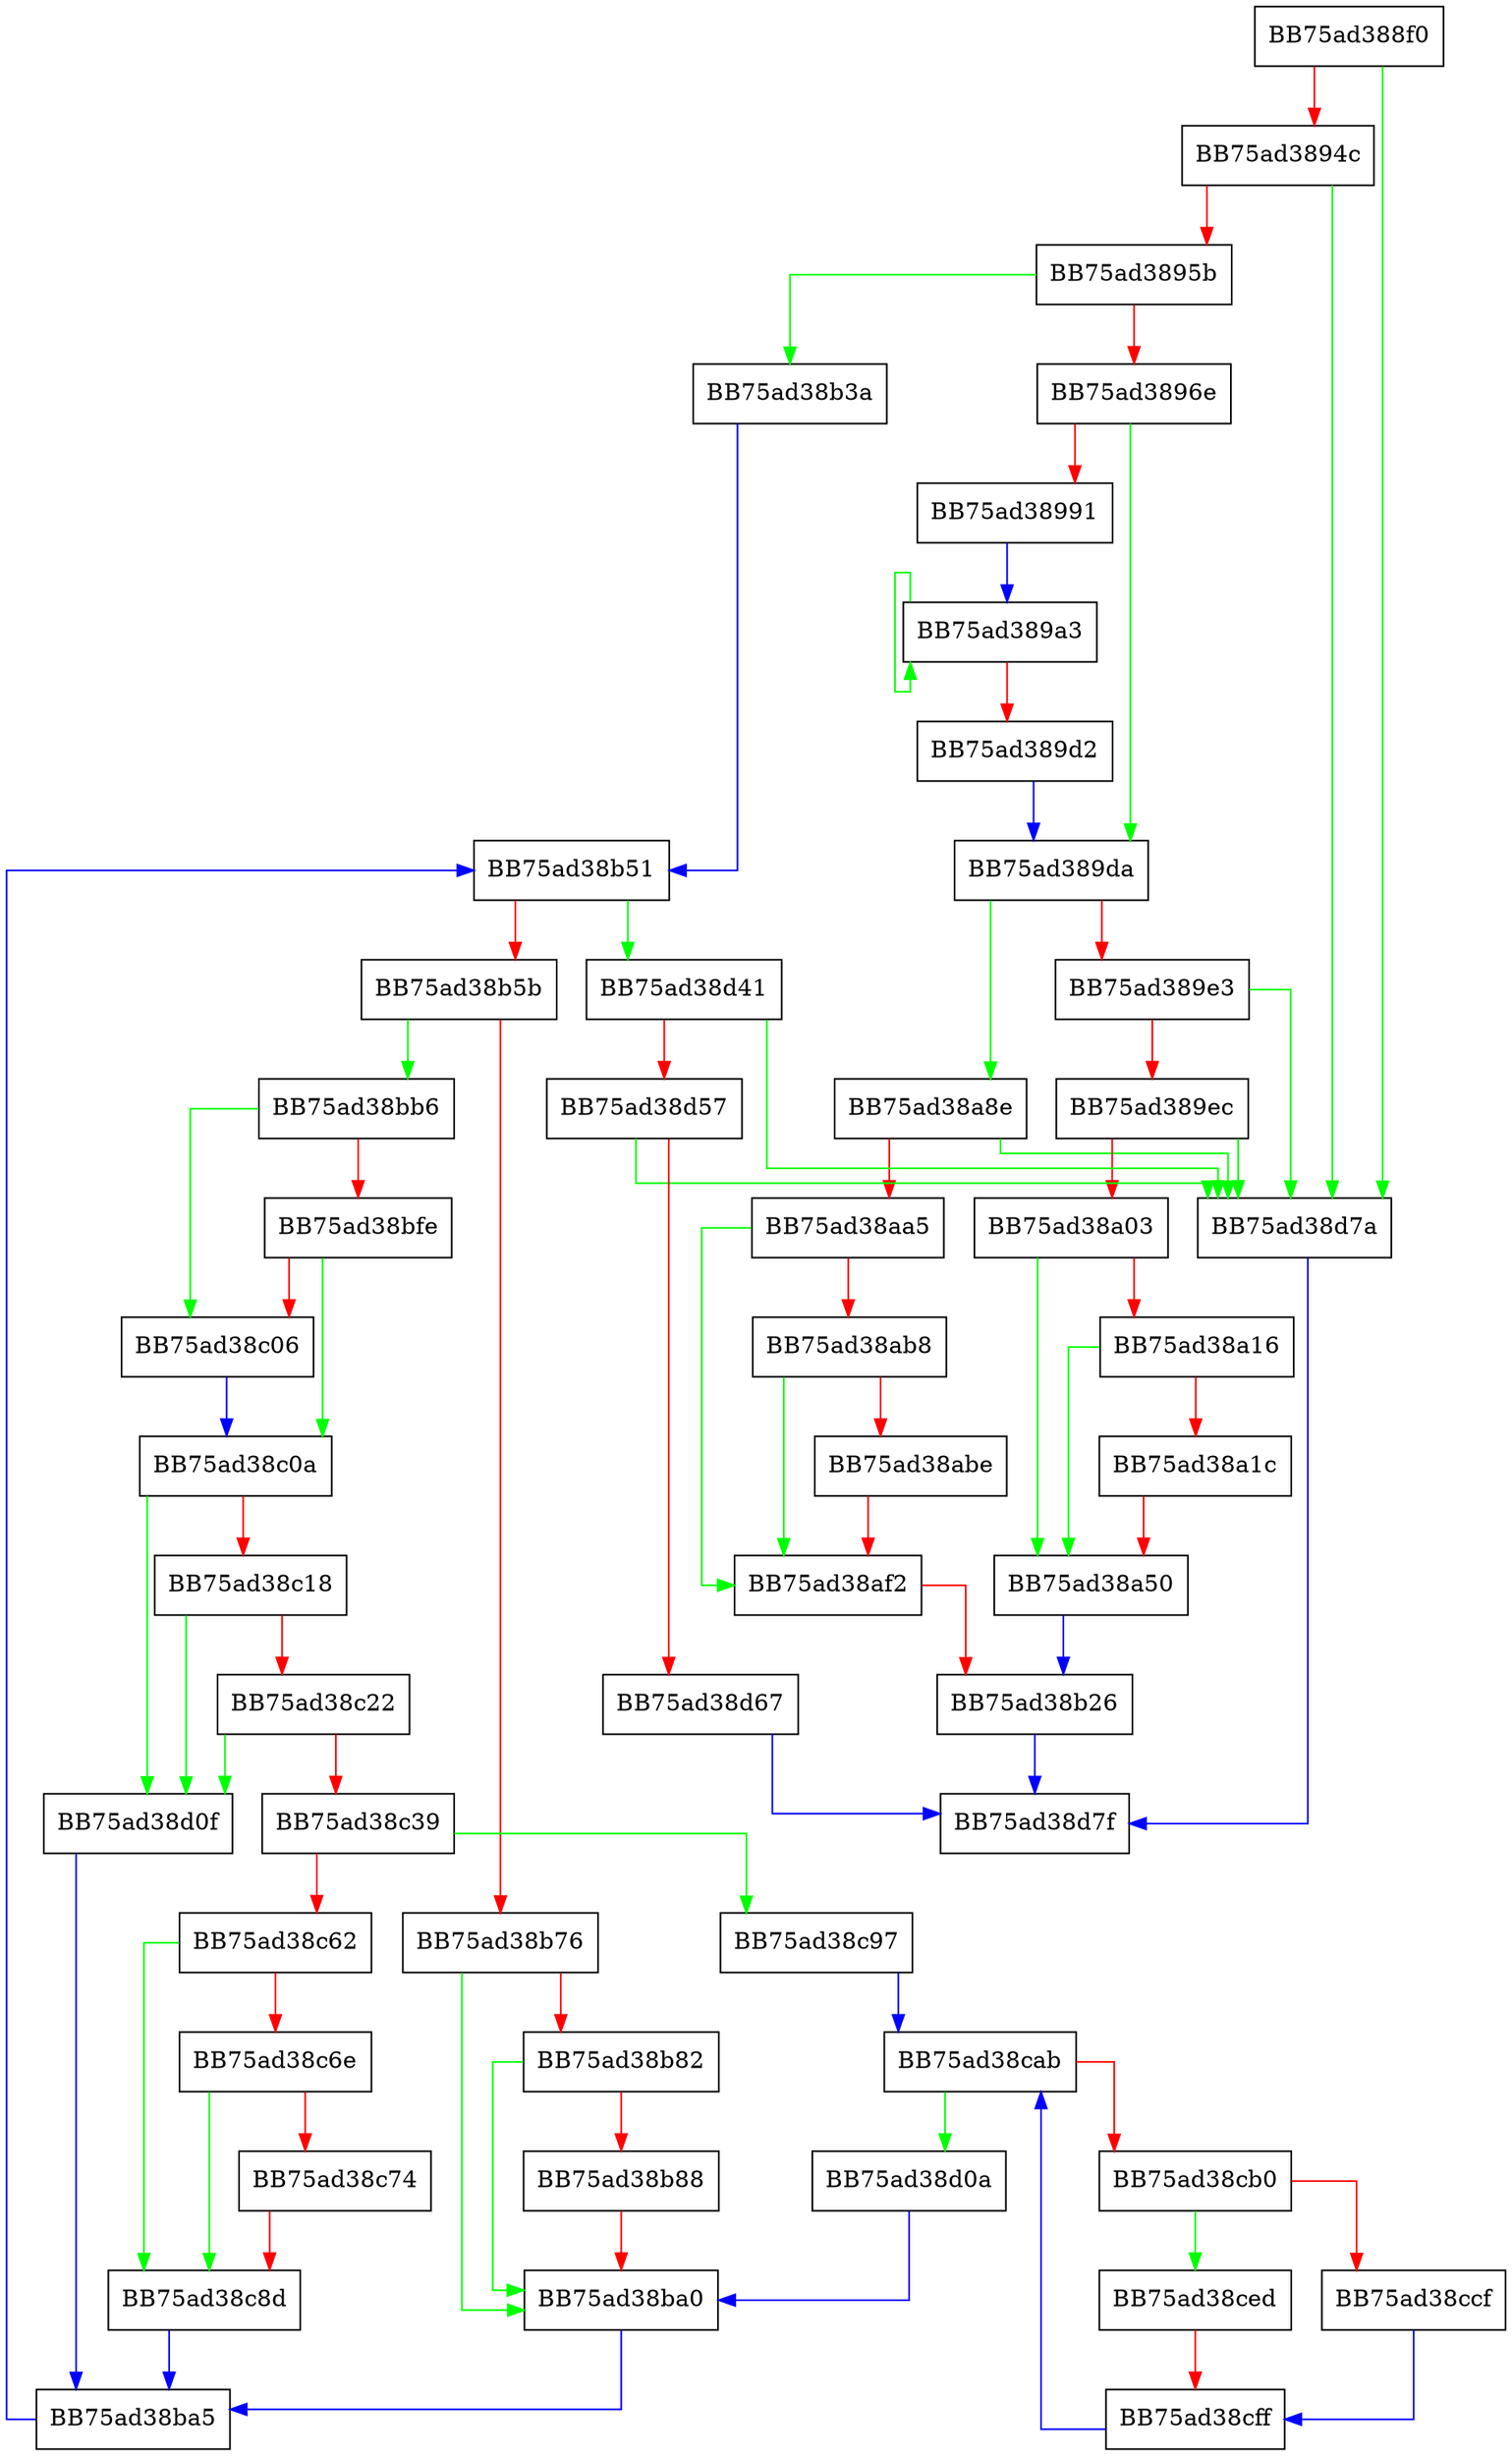 digraph CheckDetection {
  node [shape="box"];
  graph [splines=ortho];
  BB75ad388f0 -> BB75ad38d7a [color="green"];
  BB75ad388f0 -> BB75ad3894c [color="red"];
  BB75ad3894c -> BB75ad38d7a [color="green"];
  BB75ad3894c -> BB75ad3895b [color="red"];
  BB75ad3895b -> BB75ad38b3a [color="green"];
  BB75ad3895b -> BB75ad3896e [color="red"];
  BB75ad3896e -> BB75ad389da [color="green"];
  BB75ad3896e -> BB75ad38991 [color="red"];
  BB75ad38991 -> BB75ad389a3 [color="blue"];
  BB75ad389a3 -> BB75ad389a3 [color="green"];
  BB75ad389a3 -> BB75ad389d2 [color="red"];
  BB75ad389d2 -> BB75ad389da [color="blue"];
  BB75ad389da -> BB75ad38a8e [color="green"];
  BB75ad389da -> BB75ad389e3 [color="red"];
  BB75ad389e3 -> BB75ad38d7a [color="green"];
  BB75ad389e3 -> BB75ad389ec [color="red"];
  BB75ad389ec -> BB75ad38d7a [color="green"];
  BB75ad389ec -> BB75ad38a03 [color="red"];
  BB75ad38a03 -> BB75ad38a50 [color="green"];
  BB75ad38a03 -> BB75ad38a16 [color="red"];
  BB75ad38a16 -> BB75ad38a50 [color="green"];
  BB75ad38a16 -> BB75ad38a1c [color="red"];
  BB75ad38a1c -> BB75ad38a50 [color="red"];
  BB75ad38a50 -> BB75ad38b26 [color="blue"];
  BB75ad38a8e -> BB75ad38d7a [color="green"];
  BB75ad38a8e -> BB75ad38aa5 [color="red"];
  BB75ad38aa5 -> BB75ad38af2 [color="green"];
  BB75ad38aa5 -> BB75ad38ab8 [color="red"];
  BB75ad38ab8 -> BB75ad38af2 [color="green"];
  BB75ad38ab8 -> BB75ad38abe [color="red"];
  BB75ad38abe -> BB75ad38af2 [color="red"];
  BB75ad38af2 -> BB75ad38b26 [color="red"];
  BB75ad38b26 -> BB75ad38d7f [color="blue"];
  BB75ad38b3a -> BB75ad38b51 [color="blue"];
  BB75ad38b51 -> BB75ad38d41 [color="green"];
  BB75ad38b51 -> BB75ad38b5b [color="red"];
  BB75ad38b5b -> BB75ad38bb6 [color="green"];
  BB75ad38b5b -> BB75ad38b76 [color="red"];
  BB75ad38b76 -> BB75ad38ba0 [color="green"];
  BB75ad38b76 -> BB75ad38b82 [color="red"];
  BB75ad38b82 -> BB75ad38ba0 [color="green"];
  BB75ad38b82 -> BB75ad38b88 [color="red"];
  BB75ad38b88 -> BB75ad38ba0 [color="red"];
  BB75ad38ba0 -> BB75ad38ba5 [color="blue"];
  BB75ad38ba5 -> BB75ad38b51 [color="blue"];
  BB75ad38bb6 -> BB75ad38c06 [color="green"];
  BB75ad38bb6 -> BB75ad38bfe [color="red"];
  BB75ad38bfe -> BB75ad38c0a [color="green"];
  BB75ad38bfe -> BB75ad38c06 [color="red"];
  BB75ad38c06 -> BB75ad38c0a [color="blue"];
  BB75ad38c0a -> BB75ad38d0f [color="green"];
  BB75ad38c0a -> BB75ad38c18 [color="red"];
  BB75ad38c18 -> BB75ad38d0f [color="green"];
  BB75ad38c18 -> BB75ad38c22 [color="red"];
  BB75ad38c22 -> BB75ad38d0f [color="green"];
  BB75ad38c22 -> BB75ad38c39 [color="red"];
  BB75ad38c39 -> BB75ad38c97 [color="green"];
  BB75ad38c39 -> BB75ad38c62 [color="red"];
  BB75ad38c62 -> BB75ad38c8d [color="green"];
  BB75ad38c62 -> BB75ad38c6e [color="red"];
  BB75ad38c6e -> BB75ad38c8d [color="green"];
  BB75ad38c6e -> BB75ad38c74 [color="red"];
  BB75ad38c74 -> BB75ad38c8d [color="red"];
  BB75ad38c8d -> BB75ad38ba5 [color="blue"];
  BB75ad38c97 -> BB75ad38cab [color="blue"];
  BB75ad38cab -> BB75ad38d0a [color="green"];
  BB75ad38cab -> BB75ad38cb0 [color="red"];
  BB75ad38cb0 -> BB75ad38ced [color="green"];
  BB75ad38cb0 -> BB75ad38ccf [color="red"];
  BB75ad38ccf -> BB75ad38cff [color="blue"];
  BB75ad38ced -> BB75ad38cff [color="red"];
  BB75ad38cff -> BB75ad38cab [color="blue"];
  BB75ad38d0a -> BB75ad38ba0 [color="blue"];
  BB75ad38d0f -> BB75ad38ba5 [color="blue"];
  BB75ad38d41 -> BB75ad38d7a [color="green"];
  BB75ad38d41 -> BB75ad38d57 [color="red"];
  BB75ad38d57 -> BB75ad38d7a [color="green"];
  BB75ad38d57 -> BB75ad38d67 [color="red"];
  BB75ad38d67 -> BB75ad38d7f [color="blue"];
  BB75ad38d7a -> BB75ad38d7f [color="blue"];
}